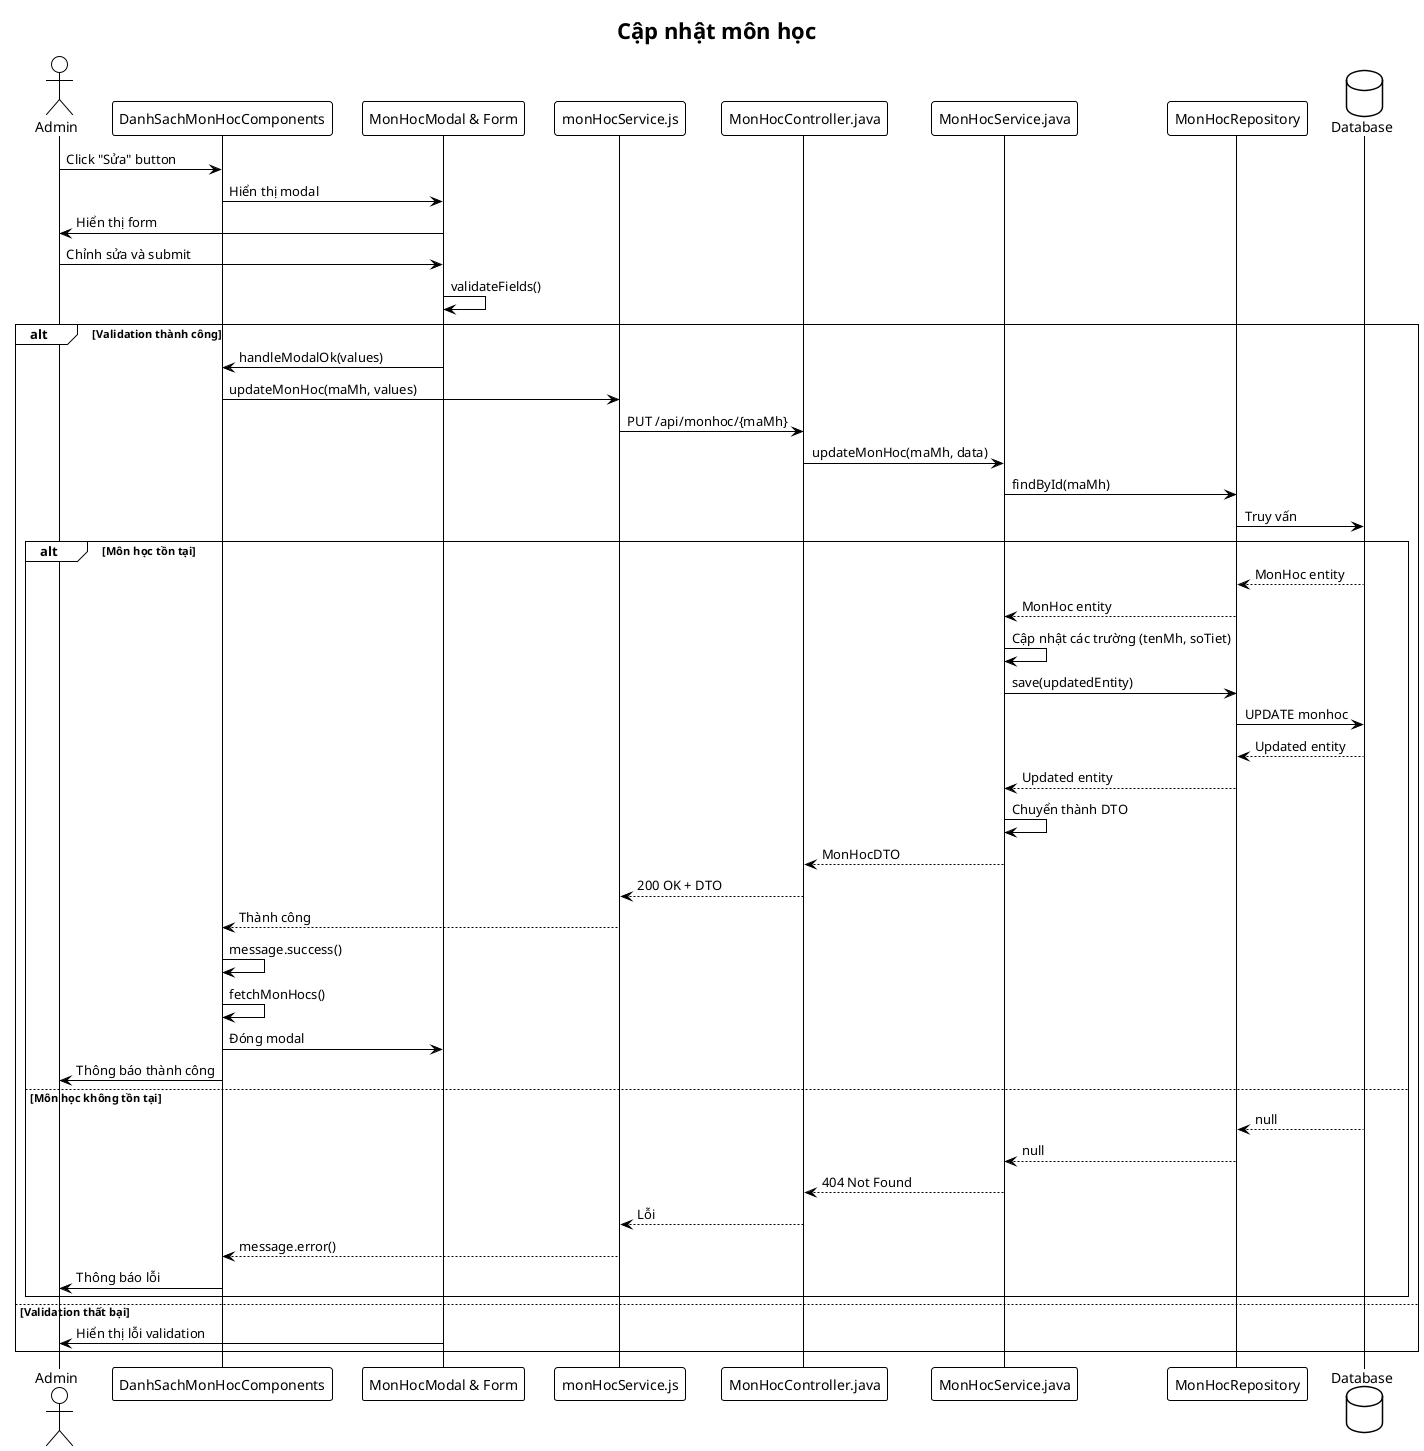 @startuml
!theme plain
title Cập nhật môn học

actor "Admin" as admin

participant "DanhSachMonHocComponents" as component
participant "MonHocModal & Form" as modal
participant "monHocService.js" as service
participant "MonHocController.java" as controller
participant "MonHocService.java" as backendService
participant "MonHocRepository" as repository
database "Database" as db

admin -> component: Click "Sửa" button
component -> modal: Hiển thị modal
modal -> admin: Hiển thị form

admin -> modal: Chỉnh sửa và submit
modal -> modal: validateFields()

alt Validation thành công
    modal -> component: handleModalOk(values)
    component -> service: updateMonHoc(maMh, values)
    service -> controller: PUT /api/monhoc/{maMh}
    controller -> backendService: updateMonHoc(maMh, data)
    backendService -> repository: findById(maMh)
    repository -> db: Truy vấn

    alt Môn học tồn tại
        db --> repository: MonHoc entity
        repository --> backendService: MonHoc entity

        backendService -> backendService: Cập nhật các trường (tenMh, soTiet)
        backendService -> repository: save(updatedEntity)
        repository -> db: UPDATE monhoc
        db --> repository: Updated entity
        repository --> backendService: Updated entity

        backendService -> backendService: Chuyển thành DTO
        backendService --> controller: MonHocDTO
        controller --> service: 200 OK + DTO
        service --> component: Thành công

        component -> component: message.success()
        component -> component: fetchMonHocs()
        component -> modal: Đóng modal
        component -> admin: Thông báo thành công

    else Môn học không tồn tại
        db --> repository: null
        repository --> backendService: null
        backendService --> controller: 404 Not Found
        controller --> service: Lỗi
        service --> component: message.error()
        component -> admin: Thông báo lỗi
    end

else Validation thất bại
    modal -> admin: Hiển thị lỗi validation
end
@enduml
